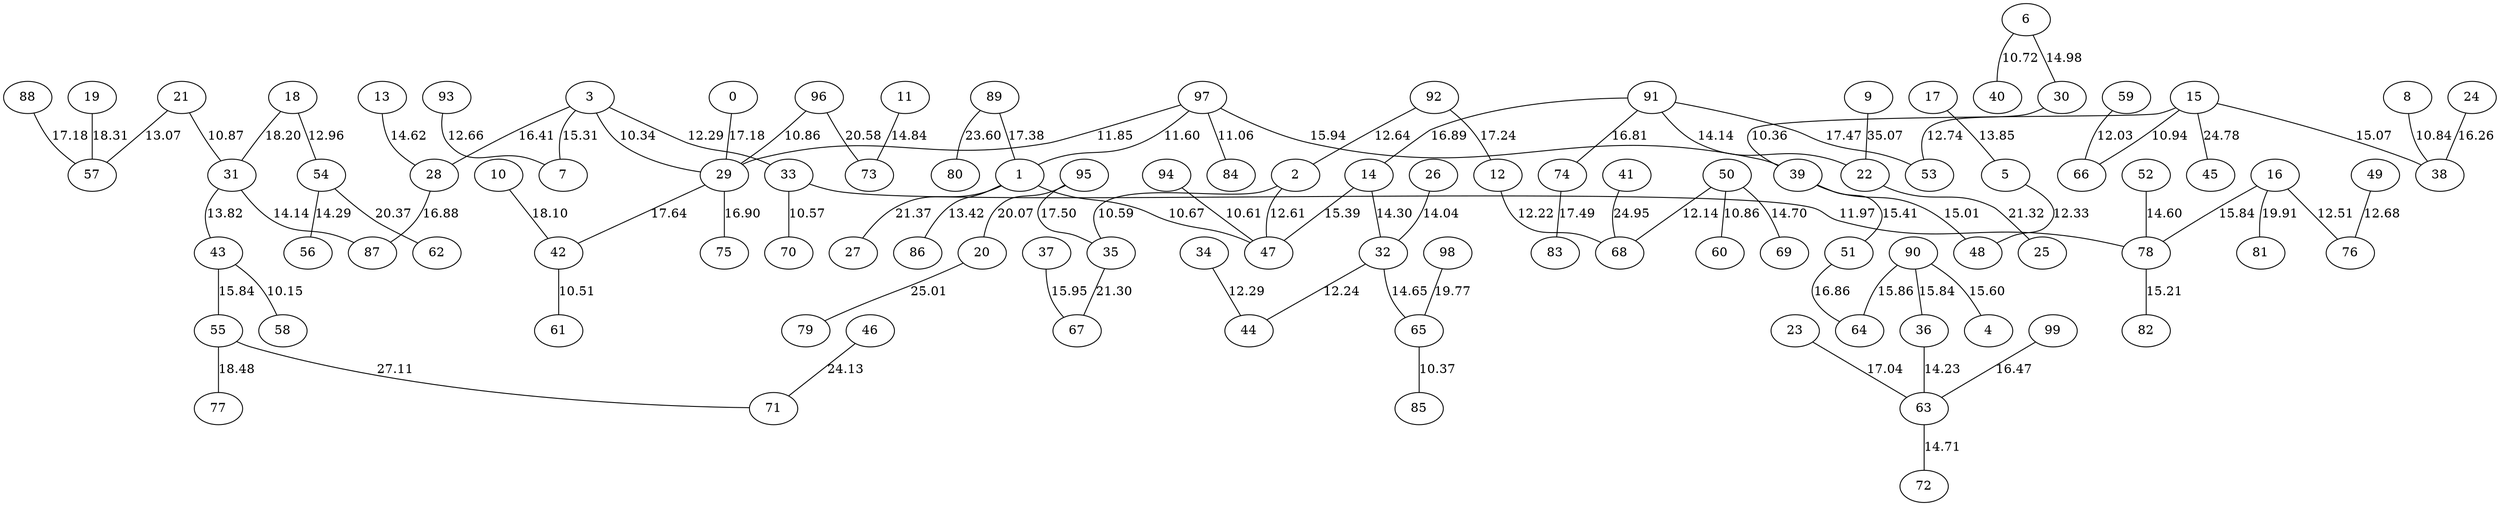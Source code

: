 graph G{
88--57 [label=17.18];
89--1 [label=17.38];
89--80 [label=23.60];
90--4 [label=15.60];
90--36 [label=15.84];
90--64 [label=15.86];
91--22 [label=14.14];
91--74 [label=16.81];
91--14 [label=16.89];
91--53 [label=17.47];
92--2 [label=12.64];
92--12 [label=17.24];
93--7 [label=12.66];
94--47 [label=10.61];
95--35 [label=17.50];
95--20 [label=20.07];
96--29 [label=10.86];
96--73 [label=20.58];
97--84 [label=11.06];
97--1 [label=11.60];
97--29 [label=11.85];
97--39 [label=15.94];
10--42 [label=18.10];
98--65 [label=19.77];
11--73 [label=14.84];
99--63 [label=16.47];
12--68 [label=12.22];
13--28 [label=14.62];
14--32 [label=14.30];
14--47 [label=15.39];
15--39 [label=10.36];
15--66 [label=10.94];
15--38 [label=15.07];
15--45 [label=24.78];
16--76 [label=12.51];
16--78 [label=15.84];
16--81 [label=19.91];
17--5 [label=13.85];
18--54 [label=12.96];
18--31 [label=18.20];
19--57 [label=18.31];
0--29 [label=17.18];
1--47 [label=10.67];
1--86 [label=13.42];
1--27 [label=21.37];
2--35 [label=10.59];
2--47 [label=12.61];
3--29 [label=10.34];
3--33 [label=12.29];
3--7 [label=15.31];
3--28 [label=16.41];
5--48 [label=12.33];
6--40 [label=10.72];
6--30 [label=14.98];
8--38 [label=10.84];
9--22 [label=35.07];
20--79 [label=25.01];
21--31 [label=10.87];
21--57 [label=13.07];
22--25 [label=21.32];
23--63 [label=17.04];
24--38 [label=16.26];
26--32 [label=14.04];
28--87 [label=16.88];
29--75 [label=16.90];
29--42 [label=17.64];
30--53 [label=12.74];
31--43 [label=13.82];
31--87 [label=14.14];
32--44 [label=12.24];
32--65 [label=14.65];
33--70 [label=10.57];
33--78 [label=11.97];
34--44 [label=12.29];
35--67 [label=21.30];
36--63 [label=14.23];
37--67 [label=15.95];
39--48 [label=15.01];
39--51 [label=15.41];
41--68 [label=24.95];
42--61 [label=10.51];
43--58 [label=10.15];
43--55 [label=15.84];
46--71 [label=24.13];
49--76 [label=12.68];
50--60 [label=10.86];
50--68 [label=12.14];
50--69 [label=14.70];
51--64 [label=16.86];
52--78 [label=14.60];
54--56 [label=14.29];
54--62 [label=20.37];
55--77 [label=18.48];
55--71 [label=27.11];
59--66 [label=12.03];
63--72 [label=14.71];
65--85 [label=10.37];
74--83 [label=17.49];
78--82 [label=15.21];
}